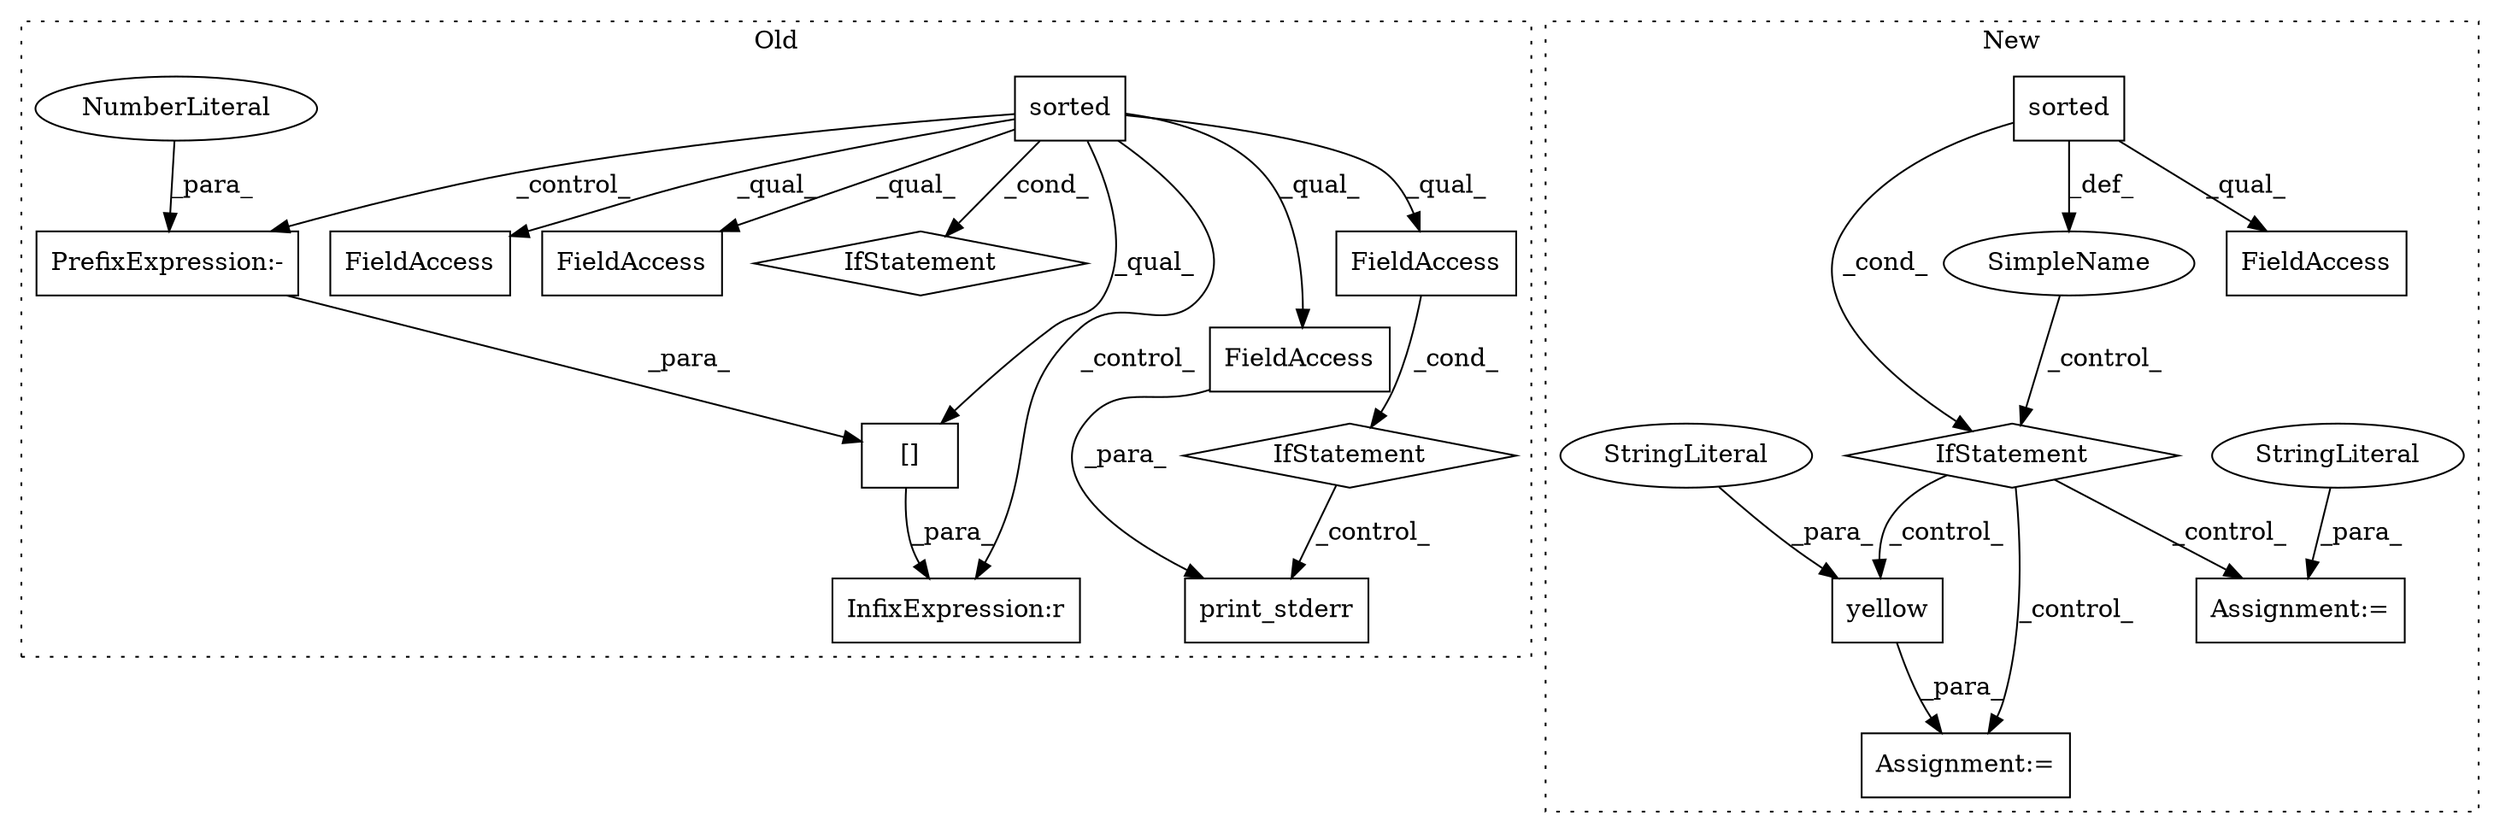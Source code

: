 digraph G {
subgraph cluster0 {
1 [label="print_stderr" a="32" s="6958,6984" l="13,1" shape="box"];
3 [label="FieldAccess" a="22" s="6925" l="13" shape="box"];
4 [label="FieldAccess" a="22" s="6971" l="13" shape="box"];
5 [label="IfStatement" a="25" s="6921,6938" l="4,2" shape="diamond"];
10 [label="sorted" a="32" s="5193,5263" l="7,1" shape="box"];
11 [label="FieldAccess" a="22" s="7005" l="13" shape="box"];
12 [label="FieldAccess" a="22" s="7051" l="13" shape="box"];
14 [label="IfStatement" a="25" s="5456,5473" l="4,2" shape="diamond"];
15 [label="[]" a="2" s="7095,7112" l="15,1" shape="box"];
16 [label="PrefixExpression:-" a="38" s="7110" l="1" shape="box"];
17 [label="NumberLiteral" a="34" s="7111" l="1" shape="ellipse"];
18 [label="InfixExpression:r" a="27" s="7091" l="4" shape="box"];
label = "Old";
style="dotted";
}
subgraph cluster1 {
2 [label="yellow" a="32" s="8788,8798" l="7,1" shape="box"];
6 [label="IfStatement" a="25" s="8743,8762" l="4,2" shape="diamond"];
7 [label="SimpleName" a="42" s="8712" l="7" shape="ellipse"];
8 [label="StringLiteral" a="45" s="8795" l="3" shape="ellipse"];
9 [label="sorted" a="32" s="7465,7516" l="7,1" shape="box"];
13 [label="FieldAccess" a="22" s="7576" l="15" shape="box"];
19 [label="Assignment:=" a="7" s="8815" l="1" shape="box"];
20 [label="StringLiteral" a="45" s="8816" l="9" shape="ellipse"];
21 [label="Assignment:=" a="7" s="8779" l="1" shape="box"];
label = "New";
style="dotted";
}
2 -> 21 [label="_para_"];
3 -> 5 [label="_cond_"];
4 -> 1 [label="_para_"];
5 -> 1 [label="_control_"];
6 -> 19 [label="_control_"];
6 -> 2 [label="_control_"];
6 -> 21 [label="_control_"];
7 -> 6 [label="_control_"];
8 -> 2 [label="_para_"];
9 -> 7 [label="_def_"];
9 -> 6 [label="_cond_"];
9 -> 13 [label="_qual_"];
10 -> 11 [label="_qual_"];
10 -> 16 [label="_control_"];
10 -> 18 [label="_control_"];
10 -> 12 [label="_qual_"];
10 -> 3 [label="_qual_"];
10 -> 4 [label="_qual_"];
10 -> 14 [label="_cond_"];
10 -> 15 [label="_qual_"];
15 -> 18 [label="_para_"];
16 -> 15 [label="_para_"];
17 -> 16 [label="_para_"];
20 -> 19 [label="_para_"];
}